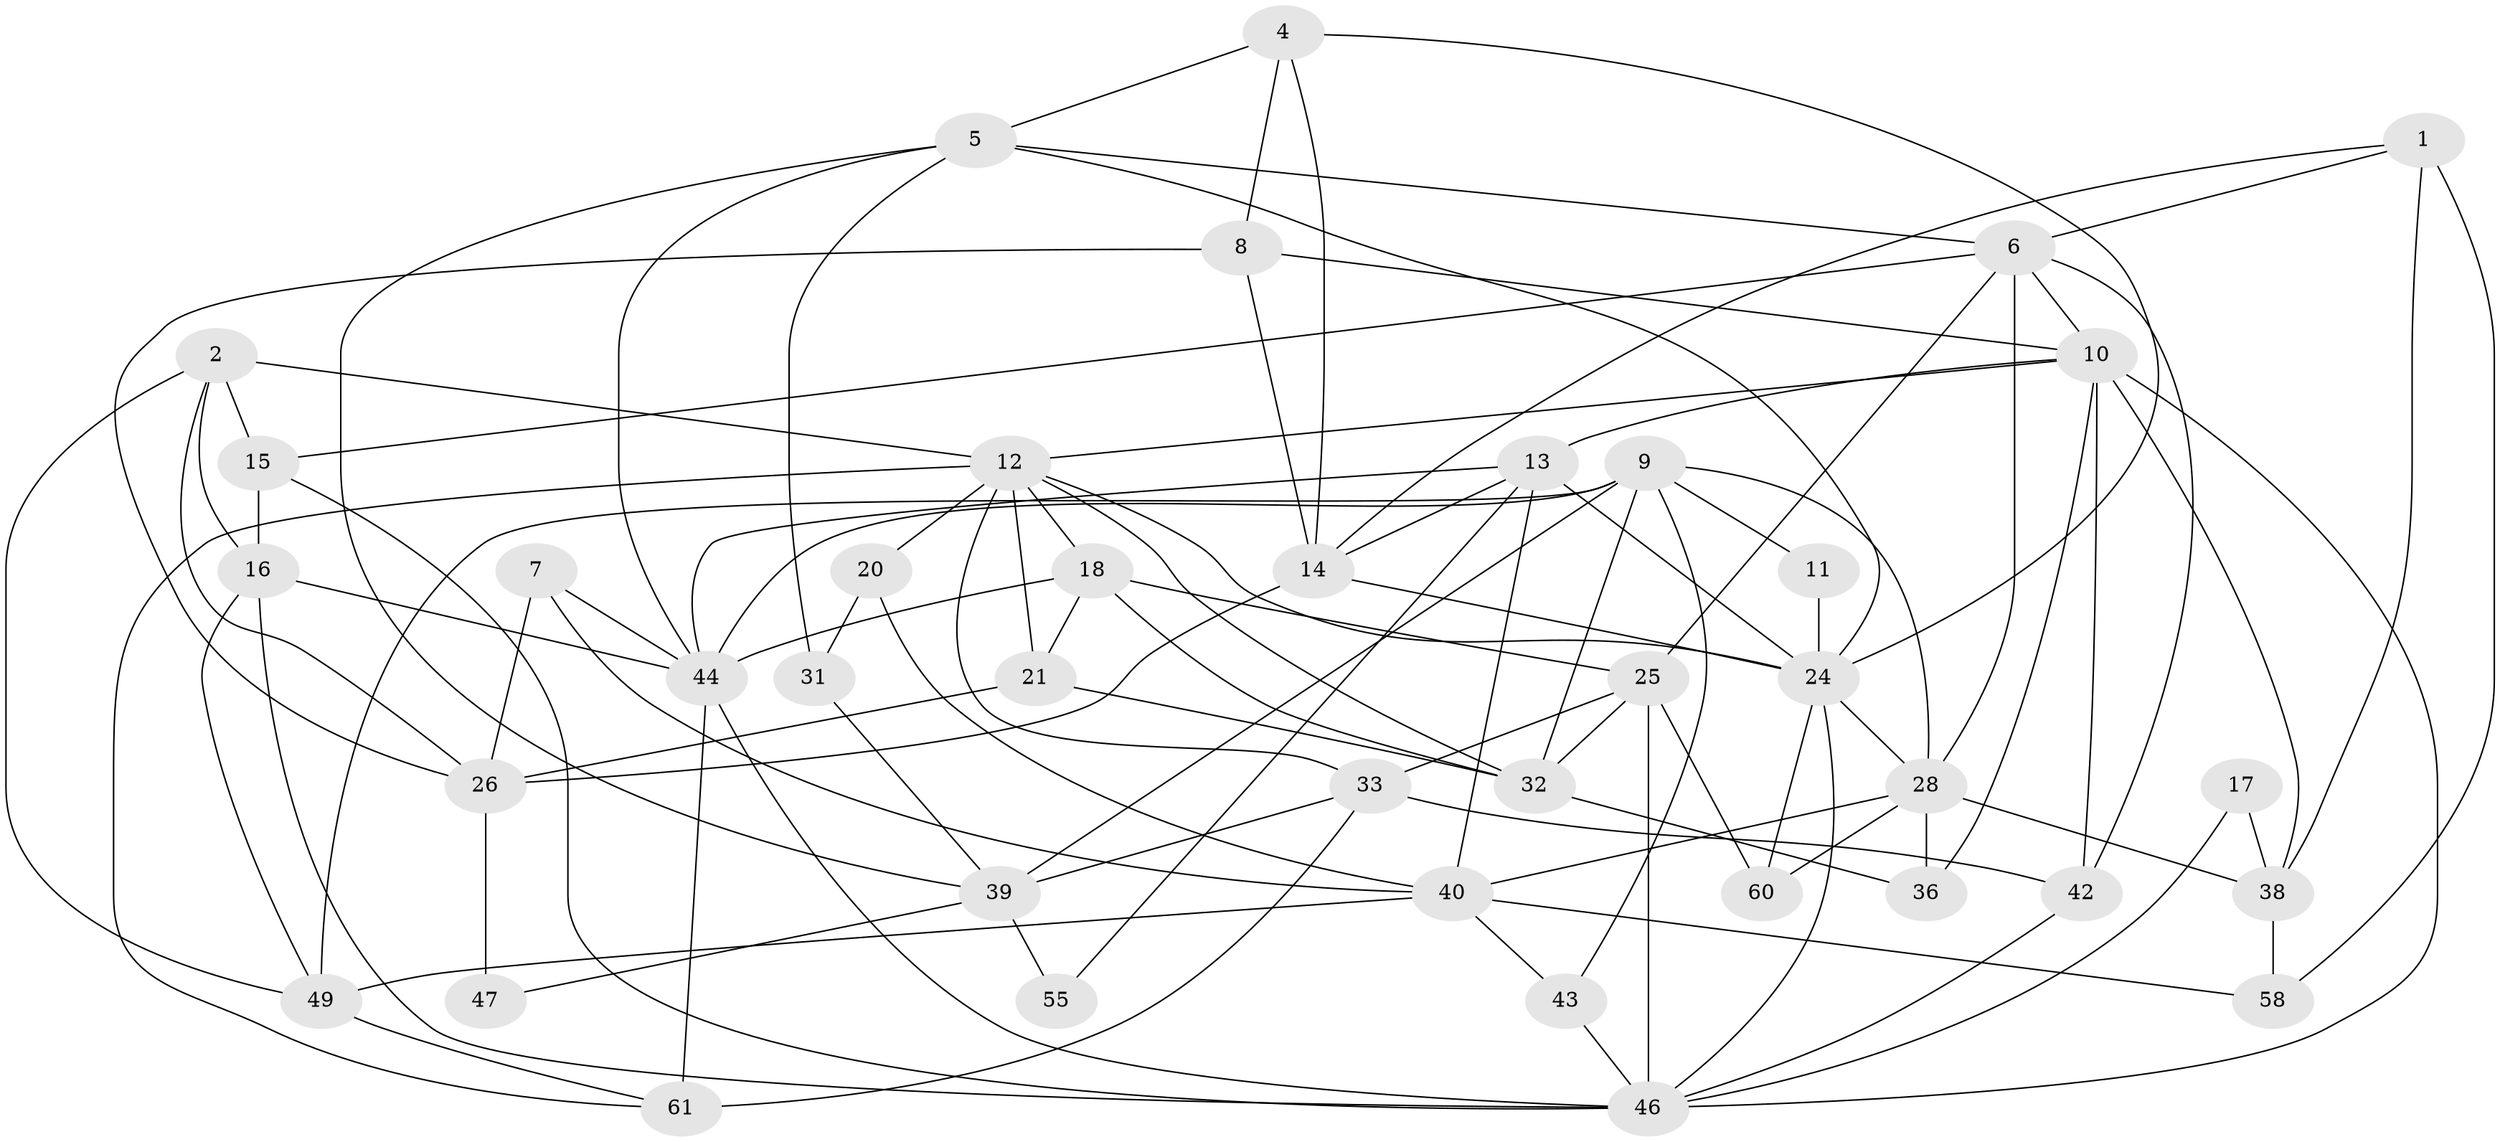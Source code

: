 // original degree distribution, {2: 0.18181818181818182, 3: 0.21212121212121213, 5: 0.24242424242424243, 4: 0.21212121212121213, 6: 0.12121212121212122, 7: 0.030303030303030304}
// Generated by graph-tools (version 1.1) at 2025/41/03/06/25 10:41:59]
// undirected, 40 vertices, 100 edges
graph export_dot {
graph [start="1"]
  node [color=gray90,style=filled];
  1 [super="+27"];
  2 [super="+3"];
  4;
  5 [super="+66"];
  6 [super="+23"];
  7;
  8 [super="+57"];
  9 [super="+19"];
  10 [super="+48"];
  11;
  12 [super="+65"];
  13 [super="+50"];
  14 [super="+29"];
  15 [super="+45"];
  16 [super="+34"];
  17;
  18 [super="+30"];
  20;
  21 [super="+22"];
  24 [super="+53"];
  25 [super="+35"];
  26 [super="+54"];
  28 [super="+37"];
  31;
  32 [super="+63"];
  33 [super="+51"];
  36;
  38;
  39 [super="+41"];
  40 [super="+62"];
  42 [super="+59"];
  43;
  44 [super="+64"];
  46 [super="+56"];
  47;
  49 [super="+52"];
  55;
  58;
  60;
  61;
  1 -- 38;
  1 -- 58;
  1 -- 14 [weight=2];
  1 -- 6;
  2 -- 15 [weight=2];
  2 -- 49;
  2 -- 12;
  2 -- 26;
  2 -- 16;
  4 -- 14;
  4 -- 24;
  4 -- 5;
  4 -- 8;
  5 -- 6;
  5 -- 44;
  5 -- 24;
  5 -- 39;
  5 -- 31;
  6 -- 15;
  6 -- 28;
  6 -- 25;
  6 -- 10;
  6 -- 42;
  7 -- 44;
  7 -- 26;
  7 -- 40;
  8 -- 14;
  8 -- 26;
  8 -- 10;
  9 -- 43;
  9 -- 11;
  9 -- 32;
  9 -- 39;
  9 -- 44;
  9 -- 28;
  9 -- 49;
  10 -- 36;
  10 -- 42;
  10 -- 38;
  10 -- 12;
  10 -- 46;
  10 -- 13;
  11 -- 24;
  12 -- 32;
  12 -- 33;
  12 -- 20;
  12 -- 61;
  12 -- 21;
  12 -- 24;
  12 -- 18;
  13 -- 24;
  13 -- 55;
  13 -- 40;
  13 -- 44;
  13 -- 14;
  14 -- 24;
  14 -- 26 [weight=2];
  15 -- 16;
  15 -- 46;
  16 -- 44;
  16 -- 49;
  16 -- 46;
  17 -- 46;
  17 -- 38;
  18 -- 25;
  18 -- 44 [weight=2];
  18 -- 32;
  18 -- 21;
  20 -- 31;
  20 -- 40;
  21 -- 32;
  21 -- 26;
  24 -- 60;
  24 -- 28;
  24 -- 46;
  25 -- 60;
  25 -- 46;
  25 -- 33;
  25 -- 32;
  26 -- 47;
  28 -- 36;
  28 -- 38;
  28 -- 40;
  28 -- 60;
  31 -- 39;
  32 -- 36;
  33 -- 61;
  33 -- 42;
  33 -- 39;
  38 -- 58;
  39 -- 47;
  39 -- 55;
  40 -- 43;
  40 -- 49;
  40 -- 58;
  42 -- 46;
  43 -- 46;
  44 -- 61 [weight=2];
  44 -- 46;
  49 -- 61;
}
